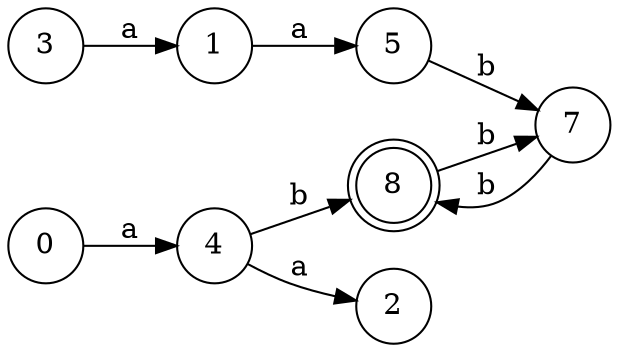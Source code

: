 digraph finite_state_machine {
	rankdir=LR;
	size="8,5";
	node [shape = doublecircle]; 8;
	node [shape = circle];
	0 -> 4 [ label = "a" ];
	1 -> 5 [ label = "a" ];
	3 -> 1 [ label = "a" ];
	4 -> 2 [ label = "a" ];
	4 -> 8 [ label = "b" ];
	5 -> 7 [ label = "b" ];
	7 -> 8 [ label = "b" ];
	8 -> 7 [ label = "b" ];
}